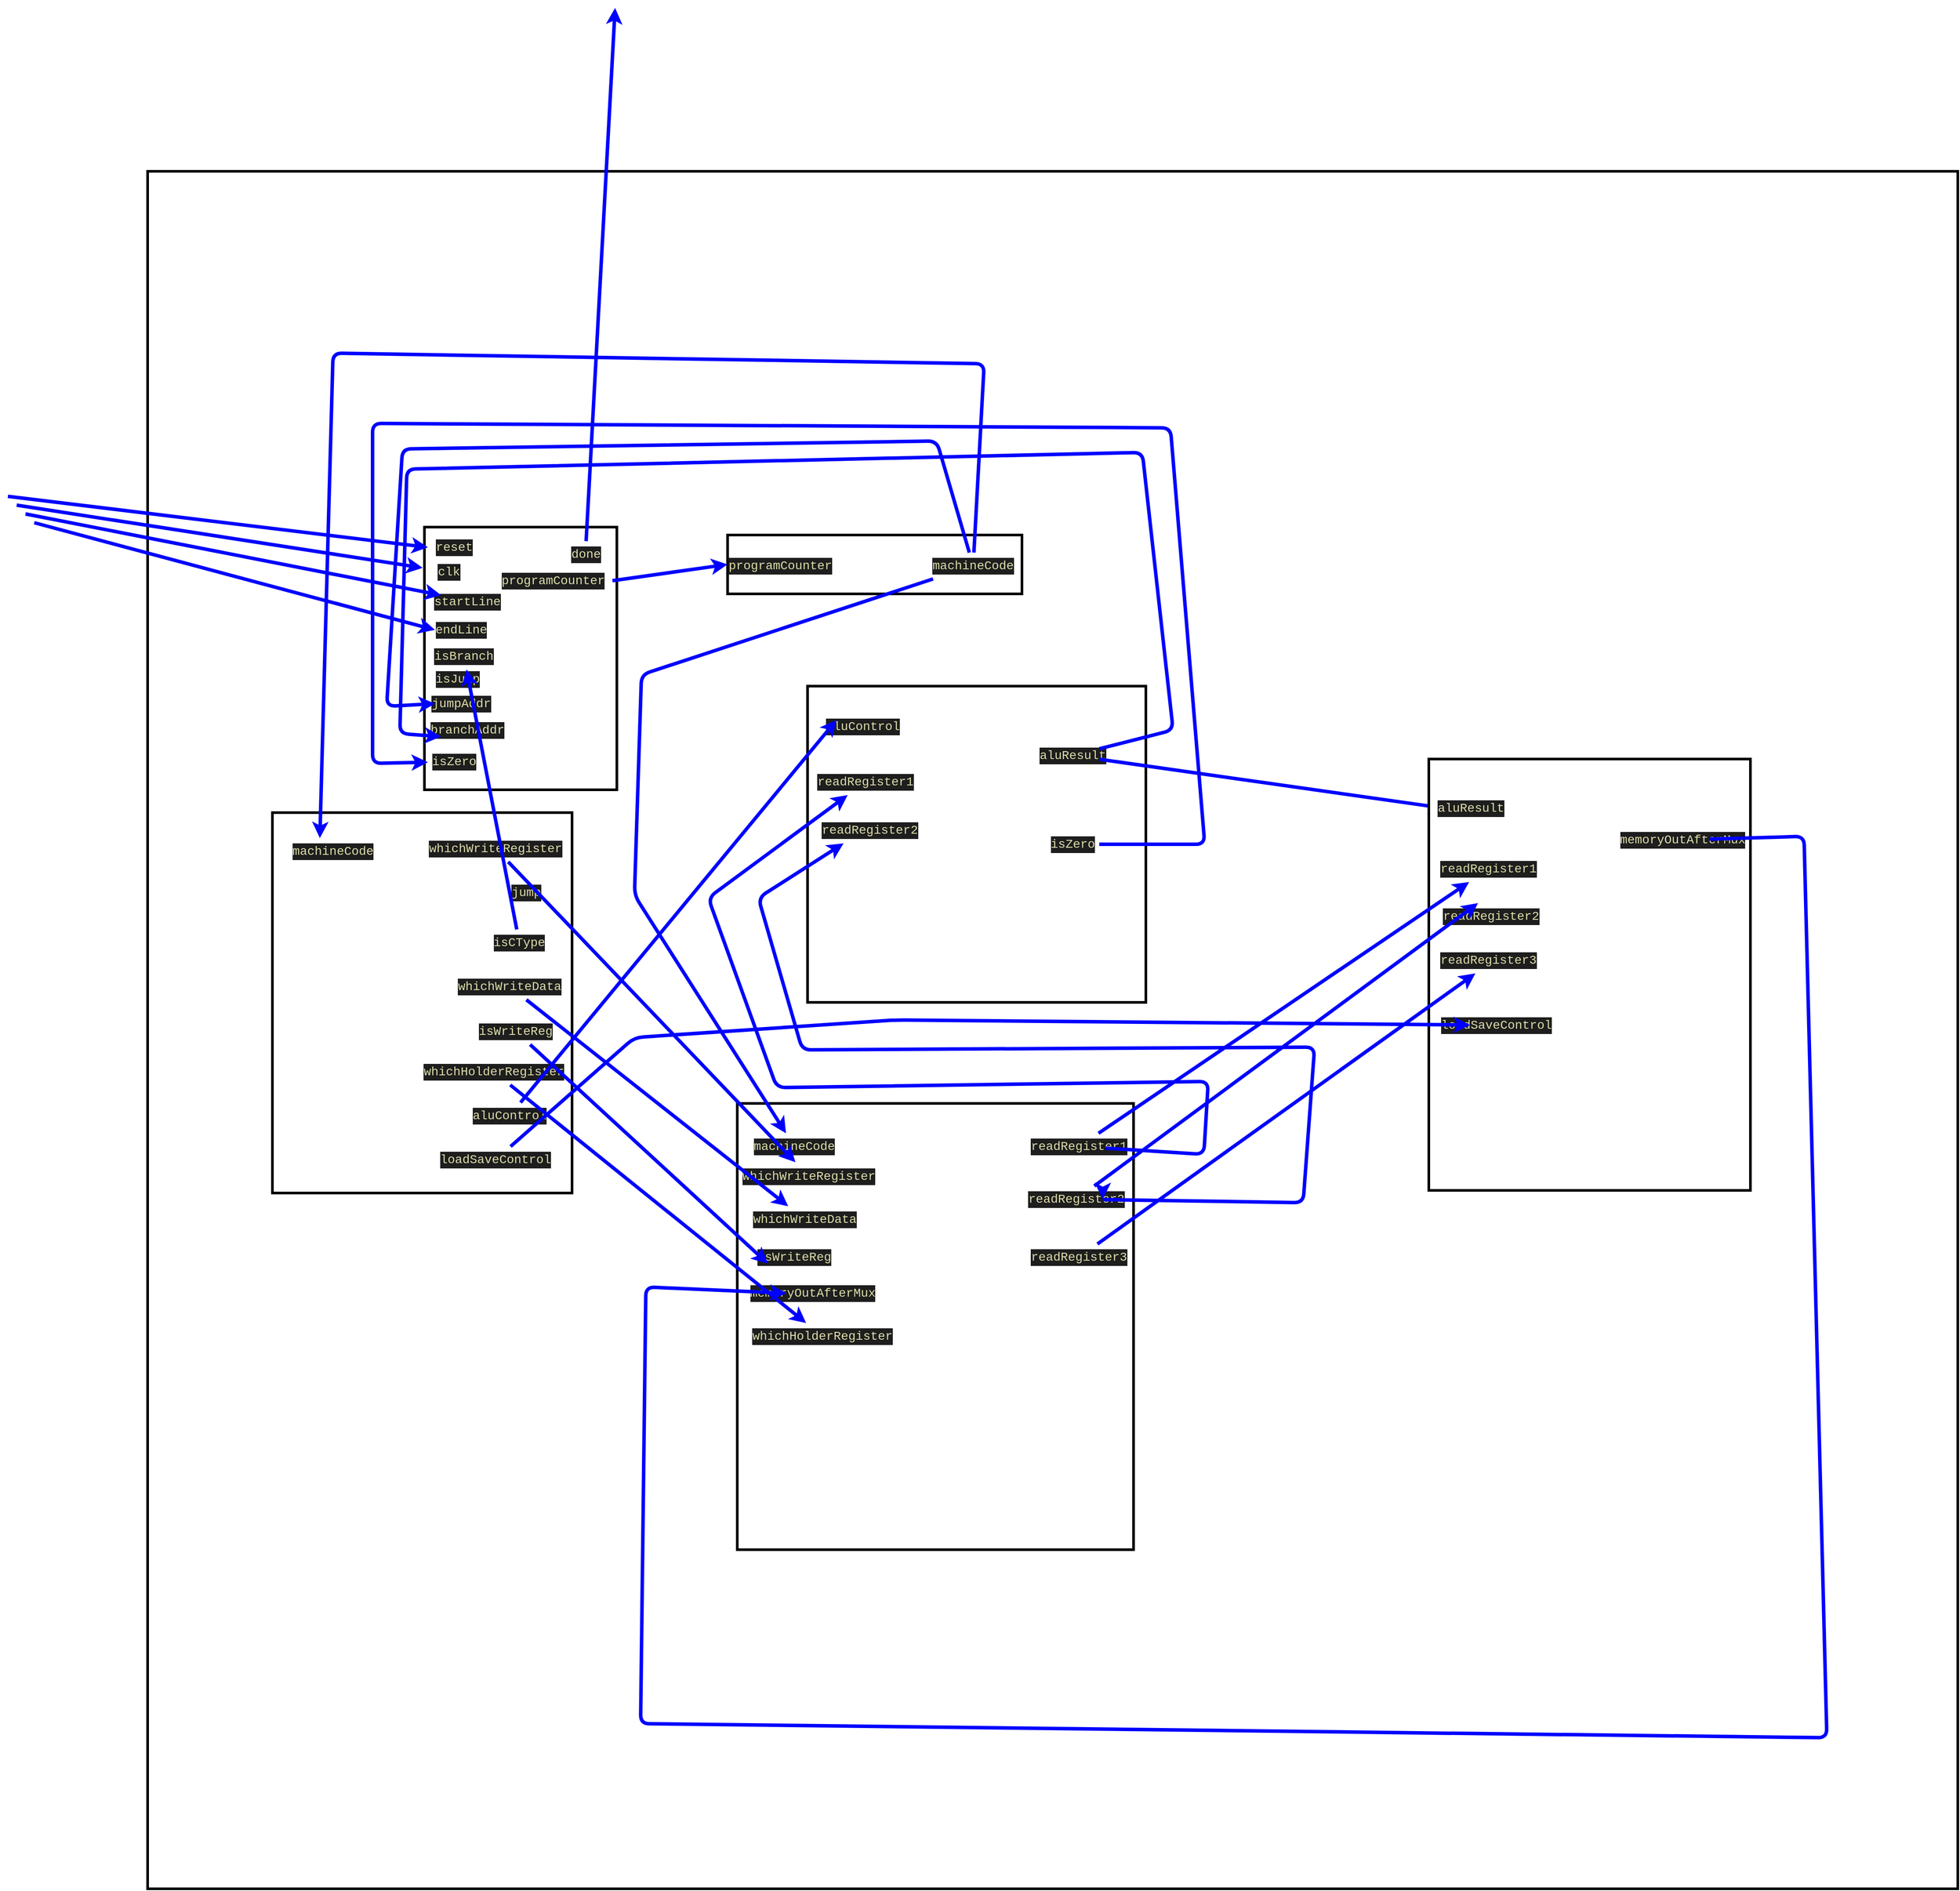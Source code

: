 <mxfile>
    <diagram id="x_nmqxvQ1pccYdnKP2Ym" name="Page-1">
        <mxGraphModel dx="2283" dy="2520" grid="0" gridSize="10" guides="1" tooltips="1" connect="1" arrows="1" fold="1" page="0" pageScale="1" pageWidth="1100" pageHeight="850" background="#ffffff" math="0" shadow="0">
            <root>
                <mxCell id="0"/>
                <mxCell id="1" parent="0"/>
                <mxCell id="148" style="html=1;strokeColor=#000000;strokeWidth=2;endArrow=classic;endFill=1;entryX=0.172;entryY=-0.01;entryDx=0;entryDy=0;entryPerimeter=0;exitX=0.5;exitY=0;exitDx=0;exitDy=0;" parent="1" target="125" edge="1">
                    <mxGeometry relative="1" as="geometry">
                        <mxPoint x="777.368" y="560" as="targetPoint"/>
                        <Array as="points">
                            <mxPoint x="1090" y="425"/>
                            <mxPoint x="1090" y="300"/>
                            <mxPoint x="960" y="300"/>
                            <mxPoint x="820" y="300"/>
                            <mxPoint x="820" y="491"/>
                        </Array>
                        <mxPoint x="1060" y="425" as="sourcePoint"/>
                    </mxGeometry>
                </mxCell>
                <mxCell id="262" value="" style="group" vertex="1" connectable="0" parent="1">
                    <mxGeometry x="-213" y="-641" width="2060" height="1955" as="geometry"/>
                </mxCell>
                <mxCell id="261" value="" style="whiteSpace=wrap;html=1;strokeColor=#000000;strokeWidth=3;fontColor=#000000;fillColor=#FFFFFF;" vertex="1" parent="262">
                    <mxGeometry width="2060" height="1955" as="geometry"/>
                </mxCell>
                <mxCell id="171" value="" style="group" vertex="1" connectable="0" parent="262">
                    <mxGeometry x="313" y="405" width="262" height="299" as="geometry"/>
                </mxCell>
                <mxCell id="152" value="" style="whiteSpace=wrap;html=1;fillColor=#FFFFFF;strokeColor=#000000;strokeWidth=3;" vertex="1" parent="171">
                    <mxGeometry x="2" width="219" height="299" as="geometry"/>
                </mxCell>
                <mxCell id="153" value="&lt;div style=&quot;color: rgb(212, 212, 212); background-color: rgb(30, 30, 30); font-family: Consolas, &amp;quot;Courier New&amp;quot;, monospace; font-size: 14px; line-height: 19px;&quot;&gt;&lt;span style=&quot;color: #dcdcaa;&quot;&gt;reset&lt;/span&gt;&lt;/div&gt;" style="text;strokeColor=none;align=center;fillColor=none;html=1;verticalAlign=middle;whiteSpace=wrap;rounded=0;strokeWidth=3;" vertex="1" parent="171">
                    <mxGeometry x="6" y="8" width="60" height="30" as="geometry"/>
                </mxCell>
                <mxCell id="154" value="&lt;div style=&quot;color: rgb(212, 212, 212); background-color: rgb(30, 30, 30); font-family: Consolas, &amp;quot;Courier New&amp;quot;, monospace; font-size: 14px; line-height: 19px;&quot;&gt;&lt;span style=&quot;color: #dcdcaa;&quot;&gt;isJump&lt;/span&gt;&lt;/div&gt;" style="text;strokeColor=none;align=center;fillColor=none;html=1;verticalAlign=middle;whiteSpace=wrap;rounded=0;strokeWidth=3;" vertex="1" parent="171">
                    <mxGeometry x="10" y="158" width="60" height="30" as="geometry"/>
                </mxCell>
                <mxCell id="155" value="&lt;div style=&quot;color: rgb(212, 212, 212); background-color: rgb(30, 30, 30); font-family: Consolas, &amp;quot;Courier New&amp;quot;, monospace; font-size: 14px; line-height: 19px;&quot;&gt;&lt;span style=&quot;color: #dcdcaa;&quot;&gt;isBranch&lt;/span&gt;&lt;/div&gt;" style="text;strokeColor=none;align=center;fillColor=none;html=1;verticalAlign=middle;whiteSpace=wrap;rounded=0;strokeWidth=3;" vertex="1" parent="171">
                    <mxGeometry x="17" y="132" width="60" height="30" as="geometry"/>
                </mxCell>
                <mxCell id="156" value="&lt;div style=&quot;color: rgb(212, 212, 212); background-color: rgb(30, 30, 30); font-family: Consolas, &amp;quot;Courier New&amp;quot;, monospace; font-size: 14px; line-height: 19px;&quot;&gt;&lt;div style=&quot;line-height: 19px;&quot;&gt;&lt;span style=&quot;color: #dcdcaa;&quot;&gt;clk&lt;/span&gt;&lt;/div&gt;&lt;/div&gt;" style="text;strokeColor=none;align=center;fillColor=none;html=1;verticalAlign=middle;whiteSpace=wrap;rounded=0;strokeWidth=3;" vertex="1" parent="171">
                    <mxGeometry y="36" width="60" height="30" as="geometry"/>
                </mxCell>
                <mxCell id="157" value="&lt;div style=&quot;color: rgb(212, 212, 212); background-color: rgb(30, 30, 30); font-family: Consolas, &amp;quot;Courier New&amp;quot;, monospace; font-size: 14px; line-height: 19px;&quot;&gt;&lt;span style=&quot;color: #dcdcaa;&quot;&gt;startLine&lt;/span&gt;&lt;/div&gt;" style="text;strokeColor=none;align=center;fillColor=none;html=1;verticalAlign=middle;whiteSpace=wrap;rounded=0;strokeWidth=3;" vertex="1" parent="171">
                    <mxGeometry x="21" y="70" width="60" height="30" as="geometry"/>
                </mxCell>
                <mxCell id="158" value="&lt;div style=&quot;color: rgb(212, 212, 212); background-color: rgb(30, 30, 30); font-family: Consolas, &amp;quot;Courier New&amp;quot;, monospace; font-size: 14px; line-height: 19px;&quot;&gt;&lt;span style=&quot;color: #dcdcaa;&quot;&gt;endLine&lt;/span&gt;&lt;/div&gt;" style="text;strokeColor=none;align=center;fillColor=none;html=1;verticalAlign=middle;whiteSpace=wrap;rounded=0;strokeWidth=3;" vertex="1" parent="171">
                    <mxGeometry x="14" y="102" width="60" height="30" as="geometry"/>
                </mxCell>
                <mxCell id="159" value="&lt;div style=&quot;color: rgb(212, 212, 212); background-color: rgb(30, 30, 30); font-family: Consolas, &amp;quot;Courier New&amp;quot;, monospace; font-size: 14px; line-height: 19px;&quot;&gt;&lt;span style=&quot;color: #dcdcaa;&quot;&gt;done&lt;/span&gt;&lt;/div&gt;" style="text;strokeColor=none;align=center;fillColor=none;html=1;verticalAlign=middle;whiteSpace=wrap;rounded=0;strokeWidth=3;" vertex="1" parent="171">
                    <mxGeometry x="156" y="16" width="60" height="30" as="geometry"/>
                </mxCell>
                <mxCell id="160" value="&lt;div style=&quot;color: rgb(212, 212, 212); background-color: rgb(30, 30, 30); font-family: Consolas, &amp;quot;Courier New&amp;quot;, monospace; font-size: 14px; line-height: 19px;&quot;&gt;&lt;span style=&quot;color: #dcdcaa;&quot;&gt;isZero&lt;/span&gt;&lt;/div&gt;" style="text;strokeColor=none;align=center;fillColor=none;html=1;verticalAlign=middle;whiteSpace=wrap;rounded=0;strokeWidth=3;" vertex="1" parent="171">
                    <mxGeometry x="6" y="252" width="60" height="30" as="geometry"/>
                </mxCell>
                <mxCell id="161" value="&lt;div style=&quot;color: rgb(212, 212, 212); background-color: rgb(30, 30, 30); font-family: Consolas, &amp;quot;Courier New&amp;quot;, monospace; font-size: 14px; line-height: 19px;&quot;&gt;&lt;span style=&quot;color: #dcdcaa;&quot;&gt;programCounter&lt;/span&gt;&lt;/div&gt;" style="text;strokeColor=none;align=center;fillColor=none;html=1;verticalAlign=middle;whiteSpace=wrap;rounded=0;strokeWidth=3;" vertex="1" parent="171">
                    <mxGeometry x="81" y="46" width="135" height="30" as="geometry"/>
                </mxCell>
                <mxCell id="162" value="&lt;div style=&quot;color: rgb(212, 212, 212); background-color: rgb(30, 30, 30); font-family: Consolas, &amp;quot;Courier New&amp;quot;, monospace; font-size: 14px; line-height: 19px;&quot;&gt;&lt;span style=&quot;color: #dcdcaa;&quot;&gt;branchAddr&lt;/span&gt;&lt;/div&gt;" style="text;strokeColor=none;align=center;fillColor=none;html=1;verticalAlign=middle;whiteSpace=wrap;rounded=0;strokeWidth=3;" vertex="1" parent="171">
                    <mxGeometry x="21" y="216" width="60" height="30" as="geometry"/>
                </mxCell>
                <mxCell id="163" value="&lt;div style=&quot;color: rgb(212, 212, 212); background-color: rgb(30, 30, 30); font-family: Consolas, &amp;quot;Courier New&amp;quot;, monospace; font-size: 14px; line-height: 19px;&quot;&gt;&lt;span style=&quot;color: #dcdcaa;&quot;&gt;jumpAddr&lt;/span&gt;&lt;/div&gt;" style="text;strokeColor=none;align=center;fillColor=none;html=1;verticalAlign=middle;whiteSpace=wrap;rounded=0;strokeWidth=3;" vertex="1" parent="171">
                    <mxGeometry x="14" y="186" width="60" height="30" as="geometry"/>
                </mxCell>
                <mxCell id="174" value="" style="group" vertex="1" connectable="0" parent="262">
                    <mxGeometry x="660" y="414" width="335" height="67" as="geometry"/>
                </mxCell>
                <mxCell id="166" value="" style="whiteSpace=wrap;html=1;strokeColor=#000000;strokeWidth=3;fontColor=#000000;fillColor=#FFFFFF;" vertex="1" parent="174">
                    <mxGeometry width="335" height="67" as="geometry"/>
                </mxCell>
                <mxCell id="173" value="" style="group" vertex="1" connectable="0" parent="174">
                    <mxGeometry x="30" y="20" width="302" height="30" as="geometry"/>
                </mxCell>
                <mxCell id="167" value="&lt;div style=&quot;color: rgb(212, 212, 212); background-color: rgb(30, 30, 30); font-family: Consolas, &amp;quot;Courier New&amp;quot;, monospace; font-size: 14px; line-height: 19px;&quot;&gt;&lt;span style=&quot;color: #dcdcaa;&quot;&gt;programCounter&lt;/span&gt;&lt;/div&gt;" style="text;strokeColor=none;align=center;fillColor=none;html=1;verticalAlign=middle;whiteSpace=wrap;rounded=0;strokeWidth=3;" vertex="1" parent="173">
                    <mxGeometry width="60" height="30" as="geometry"/>
                </mxCell>
                <mxCell id="172" value="&lt;div style=&quot;color: rgb(212, 212, 212); background-color: rgb(30, 30, 30); font-family: Consolas, &amp;quot;Courier New&amp;quot;, monospace; font-size: 14px; line-height: 19px;&quot;&gt;&lt;div style=&quot;line-height: 19px;&quot;&gt;&lt;span style=&quot;color: #dcdcaa;&quot;&gt;machineCode&lt;/span&gt;&lt;/div&gt;&lt;/div&gt;" style="text;strokeColor=none;align=center;fillColor=none;html=1;verticalAlign=middle;whiteSpace=wrap;rounded=0;strokeWidth=3;" vertex="1" parent="173">
                    <mxGeometry x="197" width="105" height="30" as="geometry"/>
                </mxCell>
                <mxCell id="170" style="edgeStyle=none;html=1;entryX=0;entryY=0.5;entryDx=0;entryDy=0;strokeColor=#0000FF;strokeWidth=4;fontColor=#000000;exitX=1;exitY=0.5;exitDx=0;exitDy=0;" edge="1" parent="262" source="161" target="166">
                    <mxGeometry relative="1" as="geometry"/>
                </mxCell>
                <mxCell id="191" value="" style="group;rotation=0;" vertex="1" connectable="0" parent="262">
                    <mxGeometry x="142" y="730" width="341" height="433" as="geometry"/>
                </mxCell>
                <mxCell id="176" value="&lt;div style=&quot;color: rgb(212, 212, 212); background-color: rgb(30, 30, 30); font-family: Consolas, &amp;quot;Courier New&amp;quot;, monospace; font-size: 14px; line-height: 19px;&quot;&gt;&lt;br&gt;&lt;/div&gt;" style="whiteSpace=wrap;html=1;strokeColor=#000000;strokeWidth=3;fontColor=#000000;fillColor=#FFFFFF;rotation=0;" vertex="1" parent="191">
                    <mxGeometry width="341" height="433" as="geometry"/>
                </mxCell>
                <mxCell id="178" value="&lt;div style=&quot;color: rgb(212, 212, 212); background-color: rgb(30, 30, 30); font-family: Consolas, &amp;quot;Courier New&amp;quot;, monospace; font-size: 14px; line-height: 19px;&quot;&gt;&lt;div style=&quot;line-height: 19px;&quot;&gt;&lt;span style=&quot;color: #dcdcaa;&quot;&gt;machineCode&lt;/span&gt;&lt;/div&gt;&lt;/div&gt;" style="text;strokeColor=none;align=center;fillColor=none;html=1;verticalAlign=middle;whiteSpace=wrap;rounded=0;strokeWidth=3;rotation=0;" vertex="1" parent="191">
                    <mxGeometry x="39" y="29" width="60" height="30" as="geometry"/>
                </mxCell>
                <mxCell id="179" value="&lt;div style=&quot;color: rgb(212, 212, 212); background-color: rgb(30, 30, 30); font-family: Consolas, &amp;quot;Courier New&amp;quot;, monospace; font-size: 14px; line-height: 19px;&quot;&gt;&lt;div style=&quot;line-height: 19px;&quot;&gt;&lt;span style=&quot;color: #dcdcaa;&quot;&gt;whichWriteRegister&lt;/span&gt;&lt;/div&gt;&lt;/div&gt;" style="text;strokeColor=none;align=center;fillColor=none;html=1;verticalAlign=middle;whiteSpace=wrap;rounded=0;strokeWidth=3;rotation=0;" vertex="1" parent="191">
                    <mxGeometry x="224" y="26" width="60" height="30" as="geometry"/>
                </mxCell>
                <mxCell id="180" value="&lt;div style=&quot;color: rgb(212, 212, 212); background-color: rgb(30, 30, 30); font-family: Consolas, &amp;quot;Courier New&amp;quot;, monospace; font-size: 14px; line-height: 19px;&quot;&gt;&lt;div style=&quot;line-height: 19px;&quot;&gt;&lt;span style=&quot;color: #dcdcaa;&quot;&gt;jump&lt;/span&gt;&lt;/div&gt;&lt;/div&gt;" style="text;strokeColor=none;align=center;fillColor=none;html=1;verticalAlign=middle;whiteSpace=wrap;rounded=0;strokeWidth=3;rotation=0;" vertex="1" parent="191">
                    <mxGeometry x="259" y="76" width="60" height="30" as="geometry"/>
                </mxCell>
                <mxCell id="181" value="&lt;div style=&quot;color: rgb(212, 212, 212); background-color: rgb(30, 30, 30); font-family: Consolas, &amp;quot;Courier New&amp;quot;, monospace; font-size: 14px; line-height: 19px;&quot;&gt;&lt;div style=&quot;line-height: 19px;&quot;&gt;&lt;span style=&quot;color: #dcdcaa;&quot;&gt;isCType&lt;/span&gt;&lt;/div&gt;&lt;/div&gt;" style="text;strokeColor=none;align=center;fillColor=none;html=1;verticalAlign=middle;whiteSpace=wrap;rounded=0;strokeWidth=3;rotation=0;" vertex="1" parent="191">
                    <mxGeometry x="251" y="133" width="60" height="30" as="geometry"/>
                </mxCell>
                <mxCell id="182" value="&lt;div style=&quot;color: rgb(212, 212, 212); background-color: rgb(30, 30, 30); font-family: Consolas, &amp;quot;Courier New&amp;quot;, monospace; font-size: 14px; line-height: 19px;&quot;&gt;&lt;div style=&quot;line-height: 19px;&quot;&gt;&lt;span style=&quot;color: #dcdcaa;&quot;&gt;whichWriteData&lt;/span&gt;&lt;/div&gt;&lt;/div&gt;" style="text;strokeColor=none;align=center;fillColor=none;html=1;verticalAlign=middle;whiteSpace=wrap;rounded=0;strokeWidth=3;rotation=0;" vertex="1" parent="191">
                    <mxGeometry x="240" y="183" width="60" height="30" as="geometry"/>
                </mxCell>
                <mxCell id="183" value="&lt;div style=&quot;color: rgb(212, 212, 212); background-color: rgb(30, 30, 30); font-family: Consolas, &amp;quot;Courier New&amp;quot;, monospace; font-size: 14px; line-height: 19px;&quot;&gt;&lt;div style=&quot;line-height: 19px;&quot;&gt;&lt;span style=&quot;color: #dcdcaa;&quot;&gt;isWriteReg&lt;/span&gt;&lt;/div&gt;&lt;/div&gt;" style="text;strokeColor=none;align=center;fillColor=none;html=1;verticalAlign=middle;whiteSpace=wrap;rounded=0;strokeWidth=3;rotation=0;" vertex="1" parent="191">
                    <mxGeometry x="247" y="234" width="60" height="30" as="geometry"/>
                </mxCell>
                <mxCell id="184" value="&lt;div style=&quot;color: rgb(212, 212, 212); background-color: rgb(30, 30, 30); font-family: Consolas, &amp;quot;Courier New&amp;quot;, monospace; font-size: 14px; line-height: 19px;&quot;&gt;&lt;div style=&quot;line-height: 19px;&quot;&gt;&lt;span style=&quot;color: #dcdcaa;&quot;&gt;whichHolderRegister&lt;/span&gt;&lt;/div&gt;&lt;/div&gt;" style="text;strokeColor=none;align=center;fillColor=none;html=1;verticalAlign=middle;whiteSpace=wrap;rounded=0;strokeWidth=3;rotation=0;" vertex="1" parent="191">
                    <mxGeometry x="222" y="280" width="60" height="30" as="geometry"/>
                </mxCell>
                <mxCell id="185" value="&lt;div style=&quot;color: rgb(212, 212, 212); background-color: rgb(30, 30, 30); font-family: Consolas, &amp;quot;Courier New&amp;quot;, monospace; font-size: 14px; line-height: 19px;&quot;&gt;&lt;div style=&quot;line-height: 19px;&quot;&gt;&lt;span style=&quot;color: #dcdcaa;&quot;&gt;aluControl&lt;/span&gt;&lt;/div&gt;&lt;/div&gt;" style="text;strokeColor=none;align=center;fillColor=none;html=1;verticalAlign=middle;whiteSpace=wrap;rounded=0;strokeWidth=3;rotation=0;" vertex="1" parent="191">
                    <mxGeometry x="240" y="330" width="60" height="30" as="geometry"/>
                </mxCell>
                <mxCell id="186" value="&lt;div style=&quot;color: rgb(212, 212, 212); background-color: rgb(30, 30, 30); font-family: Consolas, &amp;quot;Courier New&amp;quot;, monospace; font-size: 14px; line-height: 19px;&quot;&gt;&lt;div style=&quot;line-height: 19px;&quot;&gt;&lt;span style=&quot;color: #dcdcaa;&quot;&gt;loadSaveControl&lt;/span&gt;&lt;/div&gt;&lt;/div&gt;" style="text;strokeColor=none;align=center;fillColor=none;html=1;verticalAlign=middle;whiteSpace=wrap;rounded=0;strokeWidth=3;rotation=0;" vertex="1" parent="191">
                    <mxGeometry x="224" y="380" width="60" height="30" as="geometry"/>
                </mxCell>
                <mxCell id="192" style="edgeStyle=none;html=1;entryX=0.25;entryY=0;entryDx=0;entryDy=0;strokeColor=#0000FF;strokeWidth=4;fontColor=#000000;" edge="1" parent="262" source="172" target="178">
                    <mxGeometry relative="1" as="geometry">
                        <Array as="points">
                            <mxPoint x="952" y="219"/>
                            <mxPoint x="211" y="207"/>
                        </Array>
                    </mxGeometry>
                </mxCell>
                <mxCell id="219" value="" style="group" vertex="1" connectable="0" parent="262">
                    <mxGeometry x="671" y="1061" width="451" height="508" as="geometry"/>
                </mxCell>
                <mxCell id="193" value="" style="whiteSpace=wrap;html=1;strokeColor=#000000;strokeWidth=3;fontColor=#000000;fillColor=#FFFFFF;" vertex="1" parent="219">
                    <mxGeometry width="451" height="508" as="geometry"/>
                </mxCell>
                <mxCell id="205" value="&lt;div style=&quot;color: rgb(212, 212, 212); background-color: rgb(30, 30, 30); font-family: Consolas, &amp;quot;Courier New&amp;quot;, monospace; font-size: 14px; line-height: 19px;&quot;&gt;&lt;div style=&quot;line-height: 19px;&quot;&gt;&lt;span style=&quot;color: #dcdcaa;&quot;&gt;whichWriteRegister&lt;/span&gt;&lt;/div&gt;&lt;/div&gt;" style="text;strokeColor=none;align=center;fillColor=none;html=1;verticalAlign=middle;whiteSpace=wrap;rounded=0;strokeWidth=3;rotation=0;" vertex="1" parent="219">
                    <mxGeometry x="47" y="67" width="69" height="32" as="geometry"/>
                </mxCell>
                <mxCell id="206" value="&lt;div style=&quot;color: rgb(212, 212, 212); background-color: rgb(30, 30, 30); font-family: Consolas, &amp;quot;Courier New&amp;quot;, monospace; font-size: 14px; line-height: 19px;&quot;&gt;&lt;div style=&quot;line-height: 19px;&quot;&gt;&lt;div style=&quot;line-height: 19px;&quot;&gt;&lt;span style=&quot;color: #dcdcaa;&quot;&gt;isWriteReg&lt;/span&gt;&lt;/div&gt;&lt;/div&gt;&lt;/div&gt;" style="text;strokeColor=none;align=center;fillColor=none;html=1;verticalAlign=middle;whiteSpace=wrap;rounded=0;strokeWidth=3;rotation=0;" vertex="1" parent="219">
                    <mxGeometry x="35" y="160" width="60" height="30" as="geometry"/>
                </mxCell>
                <mxCell id="207" value="&lt;div style=&quot;color: rgb(212, 212, 212); background-color: rgb(30, 30, 30); font-family: Consolas, &amp;quot;Courier New&amp;quot;, monospace; font-size: 14px; line-height: 19px;&quot;&gt;&lt;span style=&quot;color: #dcdcaa;&quot;&gt;whichWriteData&lt;/span&gt;&lt;/div&gt;" style="text;strokeColor=none;align=center;fillColor=none;html=1;verticalAlign=middle;whiteSpace=wrap;rounded=0;strokeWidth=3;rotation=0;" vertex="1" parent="219">
                    <mxGeometry x="47" y="117" width="60" height="30" as="geometry"/>
                </mxCell>
                <mxCell id="208" value="&lt;div style=&quot;color: rgb(212, 212, 212); background-color: rgb(30, 30, 30); font-family: Consolas, &amp;quot;Courier New&amp;quot;, monospace; font-size: 14px; line-height: 19px;&quot;&gt;&lt;div style=&quot;line-height: 19px;&quot;&gt;&lt;div style=&quot;line-height: 19px;&quot;&gt;&lt;span style=&quot;color: #dcdcaa;&quot;&gt;machineCode&lt;/span&gt;&lt;/div&gt;&lt;/div&gt;&lt;/div&gt;" style="text;strokeColor=none;align=center;fillColor=none;html=1;verticalAlign=middle;whiteSpace=wrap;rounded=0;strokeWidth=3;rotation=0;" vertex="1" parent="219">
                    <mxGeometry x="35" y="34" width="60" height="30" as="geometry"/>
                </mxCell>
                <mxCell id="209" value="&lt;div style=&quot;color: rgb(212, 212, 212); background-color: rgb(30, 30, 30); font-family: Consolas, &amp;quot;Courier New&amp;quot;, monospace; font-size: 14px; line-height: 19px;&quot;&gt;&lt;div style=&quot;line-height: 19px;&quot;&gt;&lt;div style=&quot;line-height: 19px;&quot;&gt;&lt;span style=&quot;color: #dcdcaa;&quot;&gt;readRegister1&lt;/span&gt;&lt;/div&gt;&lt;/div&gt;&lt;/div&gt;" style="text;strokeColor=none;align=center;fillColor=none;html=1;verticalAlign=middle;whiteSpace=wrap;rounded=0;strokeWidth=3;rotation=0;" vertex="1" parent="219">
                    <mxGeometry x="359" y="34" width="60" height="30" as="geometry"/>
                </mxCell>
                <mxCell id="210" value="&lt;div style=&quot;color: rgb(212, 212, 212); background-color: rgb(30, 30, 30); font-family: Consolas, &amp;quot;Courier New&amp;quot;, monospace; font-size: 14px; line-height: 19px;&quot;&gt;&lt;div style=&quot;line-height: 19px;&quot;&gt;&lt;div style=&quot;line-height: 19px;&quot;&gt;&lt;span style=&quot;color: #dcdcaa;&quot;&gt;memoryOutAfterMux&lt;/span&gt;&lt;/div&gt;&lt;/div&gt;&lt;/div&gt;" style="text;strokeColor=none;align=center;fillColor=none;html=1;verticalAlign=middle;whiteSpace=wrap;rounded=0;strokeWidth=3;rotation=0;" vertex="1" parent="219">
                    <mxGeometry x="56" y="201" width="60" height="30" as="geometry"/>
                </mxCell>
                <mxCell id="211" value="&lt;div style=&quot;color: rgb(212, 212, 212); background-color: rgb(30, 30, 30); font-family: Consolas, &amp;quot;Courier New&amp;quot;, monospace; font-size: 14px; line-height: 19px;&quot;&gt;&lt;div style=&quot;line-height: 19px;&quot;&gt;&lt;div style=&quot;line-height: 19px;&quot;&gt;&lt;span style=&quot;color: #dcdcaa;&quot;&gt;whichHolderRegister&lt;/span&gt;&lt;/div&gt;&lt;/div&gt;&lt;/div&gt;" style="text;strokeColor=none;align=center;fillColor=none;html=1;verticalAlign=middle;whiteSpace=wrap;rounded=0;strokeWidth=3;rotation=0;" vertex="1" parent="219">
                    <mxGeometry x="67" y="250" width="60" height="30" as="geometry"/>
                </mxCell>
                <mxCell id="212" value="&lt;div style=&quot;color: rgb(212, 212, 212); background-color: rgb(30, 30, 30); font-family: Consolas, &amp;quot;Courier New&amp;quot;, monospace; font-size: 14px; line-height: 19px;&quot;&gt;&lt;div style=&quot;line-height: 19px;&quot;&gt;&lt;div style=&quot;line-height: 19px;&quot;&gt;&lt;span style=&quot;color: #dcdcaa;&quot;&gt;readRegister2&lt;/span&gt;&lt;/div&gt;&lt;/div&gt;&lt;/div&gt;" style="text;strokeColor=none;align=center;fillColor=none;html=1;verticalAlign=middle;whiteSpace=wrap;rounded=0;strokeWidth=3;rotation=0;" vertex="1" parent="219">
                    <mxGeometry x="356" y="94" width="60" height="30" as="geometry"/>
                </mxCell>
                <mxCell id="215" value="&lt;div style=&quot;color: rgb(212, 212, 212); background-color: rgb(30, 30, 30); font-family: Consolas, &amp;quot;Courier New&amp;quot;, monospace; font-size: 14px; line-height: 19px;&quot;&gt;&lt;div style=&quot;line-height: 19px;&quot;&gt;&lt;div style=&quot;line-height: 19px;&quot;&gt;&lt;span style=&quot;color: #dcdcaa;&quot;&gt;readRegister3&lt;/span&gt;&lt;/div&gt;&lt;/div&gt;&lt;/div&gt;" style="text;strokeColor=none;align=center;fillColor=none;html=1;verticalAlign=middle;whiteSpace=wrap;rounded=0;strokeWidth=3;rotation=0;" vertex="1" parent="219">
                    <mxGeometry x="359" y="160" width="60" height="30" as="geometry"/>
                </mxCell>
                <mxCell id="231" style="edgeStyle=none;html=1;exitX=1;exitY=0.25;exitDx=0;exitDy=0;entryX=1;entryY=0.5;entryDx=0;entryDy=0;strokeColor=#0000FF;strokeWidth=4;fontColor=#000000;" edge="1" parent="219" source="212" target="212">
                    <mxGeometry relative="1" as="geometry"/>
                </mxCell>
                <mxCell id="217" style="edgeStyle=none;html=1;strokeColor=#0000FF;strokeWidth=4;fontColor=#000000;" edge="1" parent="262" source="179" target="205">
                    <mxGeometry relative="1" as="geometry">
                        <mxPoint x="792.471" y="754.353" as="targetPoint"/>
                    </mxGeometry>
                </mxCell>
                <mxCell id="218" style="edgeStyle=none;html=1;strokeColor=#0000FF;strokeWidth=4;fontColor=#000000;" edge="1" parent="262" source="182" target="207">
                    <mxGeometry relative="1" as="geometry"/>
                </mxCell>
                <mxCell id="220" style="edgeStyle=none;html=1;entryX=0;entryY=0.75;entryDx=0;entryDy=0;strokeColor=#0000FF;strokeWidth=4;fontColor=#000000;" edge="1" parent="262" source="183" target="206">
                    <mxGeometry relative="1" as="geometry"/>
                </mxCell>
                <mxCell id="221" style="edgeStyle=none;html=1;strokeColor=#0000FF;strokeWidth=4;fontColor=#000000;" edge="1" parent="262" source="184" target="211">
                    <mxGeometry relative="1" as="geometry"/>
                </mxCell>
                <mxCell id="222" style="edgeStyle=none;html=1;strokeColor=#0000FF;strokeWidth=4;fontColor=#000000;" edge="1" parent="262" source="172" target="208">
                    <mxGeometry relative="1" as="geometry">
                        <Array as="points">
                            <mxPoint x="562" y="573"/>
                            <mxPoint x="554" y="824"/>
                        </Array>
                    </mxGeometry>
                </mxCell>
                <mxCell id="234" value="" style="group" vertex="1" connectable="0" parent="262">
                    <mxGeometry x="751" y="586" width="385" height="360" as="geometry"/>
                </mxCell>
                <mxCell id="223" value="" style="whiteSpace=wrap;html=1;strokeColor=#000000;strokeWidth=3;fontColor=#000000;fillColor=#FFFFFF;" vertex="1" parent="234">
                    <mxGeometry width="385" height="360" as="geometry"/>
                </mxCell>
                <mxCell id="233" value="" style="group" vertex="1" connectable="0" parent="234">
                    <mxGeometry x="33" y="31" width="299" height="164" as="geometry"/>
                </mxCell>
                <mxCell id="224" value="&lt;div style=&quot;color: rgb(212, 212, 212); background-color: rgb(30, 30, 30); font-family: Consolas, &amp;quot;Courier New&amp;quot;, monospace; font-size: 14px; line-height: 19px;&quot;&gt;&lt;div style=&quot;line-height: 19px;&quot;&gt;&lt;span style=&quot;color: #dcdcaa;&quot;&gt;aluControl&lt;/span&gt;&lt;/div&gt;&lt;/div&gt;" style="text;strokeColor=none;align=center;fillColor=none;html=1;verticalAlign=middle;whiteSpace=wrap;rounded=0;strokeWidth=3;rotation=0;" vertex="1" parent="233">
                    <mxGeometry width="60" height="30" as="geometry"/>
                </mxCell>
                <mxCell id="225" value="&lt;div style=&quot;color: rgb(212, 212, 212); background-color: rgb(30, 30, 30); font-family: Consolas, &amp;quot;Courier New&amp;quot;, monospace; font-size: 14px; line-height: 19px;&quot;&gt;&lt;div style=&quot;line-height: 19px;&quot;&gt;&lt;div style=&quot;line-height: 19px;&quot;&gt;&lt;span style=&quot;color: #dcdcaa;&quot;&gt;readRegister1&lt;/span&gt;&lt;/div&gt;&lt;/div&gt;&lt;/div&gt;" style="text;strokeColor=none;align=center;fillColor=none;html=1;verticalAlign=middle;whiteSpace=wrap;rounded=0;strokeWidth=3;rotation=0;" vertex="1" parent="233">
                    <mxGeometry x="3" y="63" width="60" height="30" as="geometry"/>
                </mxCell>
                <mxCell id="226" value="&lt;div style=&quot;color: rgb(212, 212, 212); background-color: rgb(30, 30, 30); font-family: Consolas, &amp;quot;Courier New&amp;quot;, monospace; font-size: 14px; line-height: 19px;&quot;&gt;&lt;div style=&quot;line-height: 19px;&quot;&gt;&lt;div style=&quot;line-height: 19px;&quot;&gt;&lt;span style=&quot;color: #dcdcaa;&quot;&gt;readRegister2&lt;/span&gt;&lt;/div&gt;&lt;/div&gt;&lt;/div&gt;" style="text;strokeColor=none;align=center;fillColor=none;html=1;verticalAlign=middle;whiteSpace=wrap;rounded=0;strokeWidth=3;rotation=0;" vertex="1" parent="233">
                    <mxGeometry x="8" y="118" width="60" height="30" as="geometry"/>
                </mxCell>
                <mxCell id="227" value="&lt;div style=&quot;color: rgb(212, 212, 212); background-color: rgb(30, 30, 30); font-family: Consolas, &amp;quot;Courier New&amp;quot;, monospace; font-size: 14px; line-height: 19px;&quot;&gt;&lt;div style=&quot;line-height: 19px;&quot;&gt;&lt;div style=&quot;line-height: 19px;&quot;&gt;&lt;span style=&quot;color: #dcdcaa;&quot;&gt;aluResult&lt;/span&gt;&lt;/div&gt;&lt;/div&gt;&lt;/div&gt;" style="text;strokeColor=none;align=center;fillColor=none;html=1;verticalAlign=middle;whiteSpace=wrap;rounded=0;strokeWidth=3;rotation=0;" vertex="1" parent="233">
                    <mxGeometry x="239" y="33" width="60" height="30" as="geometry"/>
                </mxCell>
                <mxCell id="228" value="&lt;div style=&quot;color: rgb(212, 212, 212); background-color: rgb(30, 30, 30); font-family: Consolas, &amp;quot;Courier New&amp;quot;, monospace; font-size: 14px; line-height: 19px;&quot;&gt;&lt;div style=&quot;line-height: 19px;&quot;&gt;&lt;div style=&quot;line-height: 19px;&quot;&gt;&lt;span style=&quot;color: #dcdcaa;&quot;&gt;isZero&lt;/span&gt;&lt;/div&gt;&lt;/div&gt;&lt;/div&gt;" style="text;strokeColor=none;align=center;fillColor=none;html=1;verticalAlign=middle;whiteSpace=wrap;rounded=0;strokeWidth=3;rotation=0;" vertex="1" parent="233">
                    <mxGeometry x="239" y="134" width="60" height="30" as="geometry"/>
                </mxCell>
                <mxCell id="230" style="edgeStyle=none;html=1;strokeColor=#0000FF;strokeWidth=4;fontColor=#000000;" edge="1" parent="262" source="209" target="225">
                    <mxGeometry relative="1" as="geometry">
                        <Array as="points">
                            <mxPoint x="1202" y="1119"/>
                            <mxPoint x="1207" y="1036"/>
                            <mxPoint x="716" y="1043"/>
                            <mxPoint x="638" y="827"/>
                        </Array>
                    </mxGeometry>
                </mxCell>
                <mxCell id="232" style="edgeStyle=none;html=1;entryX=0;entryY=1;entryDx=0;entryDy=0;strokeColor=#0000FF;strokeWidth=4;fontColor=#000000;" edge="1" parent="262" source="212" target="226">
                    <mxGeometry relative="1" as="geometry">
                        <Array as="points">
                            <mxPoint x="1315" y="1174"/>
                            <mxPoint x="1328" y="997"/>
                            <mxPoint x="745" y="1000"/>
                            <mxPoint x="695" y="827"/>
                        </Array>
                    </mxGeometry>
                </mxCell>
                <mxCell id="229" style="edgeStyle=none;html=1;entryX=0;entryY=0.25;entryDx=0;entryDy=0;strokeColor=#0000FF;strokeWidth=4;fontColor=#000000;" edge="1" parent="262" source="185" target="224">
                    <mxGeometry relative="1" as="geometry"/>
                </mxCell>
                <mxCell id="235" style="edgeStyle=none;html=1;strokeColor=#0000FF;strokeWidth=4;fontColor=#000000;" edge="1" parent="262" source="228" target="160">
                    <mxGeometry relative="1" as="geometry">
                        <Array as="points">
                            <mxPoint x="1203" y="766"/>
                            <mxPoint x="1164" y="292"/>
                            <mxPoint x="256" y="287"/>
                            <mxPoint x="256" y="674"/>
                        </Array>
                    </mxGeometry>
                </mxCell>
                <mxCell id="246" style="edgeStyle=none;html=1;entryX=0;entryY=0.5;entryDx=0;entryDy=0;strokeColor=#0000FF;strokeWidth=4;fontColor=#000000;" edge="1" parent="262" source="227" target="237">
                    <mxGeometry relative="1" as="geometry"/>
                </mxCell>
                <mxCell id="247" value="" style="group" vertex="1" connectable="0" parent="262">
                    <mxGeometry x="1458" y="669" width="366" height="491" as="geometry"/>
                </mxCell>
                <mxCell id="236" value="" style="whiteSpace=wrap;html=1;strokeColor=#000000;strokeWidth=3;fontColor=#000000;fillColor=#FFFFFF;" vertex="1" parent="247">
                    <mxGeometry width="366" height="491" as="geometry"/>
                </mxCell>
                <mxCell id="237" value="&lt;div style=&quot;color: rgb(212, 212, 212); background-color: rgb(30, 30, 30); font-family: Consolas, &amp;quot;Courier New&amp;quot;, monospace; font-size: 14px; line-height: 19px;&quot;&gt;&lt;div style=&quot;line-height: 19px;&quot;&gt;&lt;div style=&quot;line-height: 19px;&quot;&gt;&lt;div style=&quot;line-height: 19px;&quot;&gt;&lt;span style=&quot;color: #dcdcaa;&quot;&gt;aluResult&lt;/span&gt;&lt;/div&gt;&lt;/div&gt;&lt;/div&gt;&lt;/div&gt;" style="text;strokeColor=none;align=center;fillColor=none;html=1;verticalAlign=middle;whiteSpace=wrap;rounded=0;strokeWidth=3;rotation=0;" vertex="1" parent="247">
                    <mxGeometry x="18" y="41" width="60" height="30" as="geometry"/>
                </mxCell>
                <mxCell id="238" value="&lt;div style=&quot;color: rgb(212, 212, 212); background-color: rgb(30, 30, 30); font-family: Consolas, &amp;quot;Courier New&amp;quot;, monospace; font-size: 14px; line-height: 19px;&quot;&gt;&lt;div style=&quot;line-height: 19px;&quot;&gt;&lt;div style=&quot;line-height: 19px;&quot;&gt;&lt;div style=&quot;line-height: 19px;&quot;&gt;&lt;span style=&quot;color: #dcdcaa;&quot;&gt;readRegister1&lt;/span&gt;&lt;/div&gt;&lt;/div&gt;&lt;/div&gt;&lt;/div&gt;" style="text;strokeColor=none;align=center;fillColor=none;html=1;verticalAlign=middle;whiteSpace=wrap;rounded=0;strokeWidth=3;rotation=0;" vertex="1" parent="247">
                    <mxGeometry x="38" y="110" width="60" height="30" as="geometry"/>
                </mxCell>
                <mxCell id="239" value="&lt;div style=&quot;color: rgb(212, 212, 212); background-color: rgb(30, 30, 30); font-family: Consolas, &amp;quot;Courier New&amp;quot;, monospace; font-size: 14px; line-height: 19px;&quot;&gt;&lt;div style=&quot;line-height: 19px;&quot;&gt;&lt;div style=&quot;line-height: 19px;&quot;&gt;&lt;div style=&quot;line-height: 19px;&quot;&gt;&lt;span style=&quot;color: #dcdcaa;&quot;&gt;readRegister2&lt;/span&gt;&lt;/div&gt;&lt;/div&gt;&lt;/div&gt;&lt;/div&gt;" style="text;strokeColor=none;align=center;fillColor=none;html=1;verticalAlign=middle;whiteSpace=wrap;rounded=0;strokeWidth=3;rotation=0;" vertex="1" parent="247">
                    <mxGeometry x="41" y="164" width="60" height="30" as="geometry"/>
                </mxCell>
                <mxCell id="240" value="&lt;div style=&quot;color: rgb(212, 212, 212); background-color: rgb(30, 30, 30); font-family: Consolas, &amp;quot;Courier New&amp;quot;, monospace; font-size: 14px; line-height: 19px;&quot;&gt;&lt;div style=&quot;line-height: 19px;&quot;&gt;&lt;div style=&quot;line-height: 19px;&quot;&gt;&lt;div style=&quot;line-height: 19px;&quot;&gt;&lt;span style=&quot;color: #dcdcaa;&quot;&gt;readRegister3&lt;/span&gt;&lt;/div&gt;&lt;/div&gt;&lt;/div&gt;&lt;/div&gt;" style="text;strokeColor=none;align=center;fillColor=none;html=1;verticalAlign=middle;whiteSpace=wrap;rounded=0;strokeWidth=3;rotation=0;" vertex="1" parent="247">
                    <mxGeometry x="38" y="214" width="60" height="30" as="geometry"/>
                </mxCell>
                <mxCell id="241" value="&lt;div style=&quot;color: rgb(212, 212, 212); background-color: rgb(30, 30, 30); font-family: Consolas, &amp;quot;Courier New&amp;quot;, monospace; font-size: 14px; line-height: 19px;&quot;&gt;&lt;div style=&quot;line-height: 19px;&quot;&gt;&lt;div style=&quot;line-height: 19px;&quot;&gt;&lt;div style=&quot;line-height: 19px;&quot;&gt;&lt;span style=&quot;color: #dcdcaa;&quot;&gt;memoryOutAfterMux&lt;/span&gt;&lt;/div&gt;&lt;/div&gt;&lt;/div&gt;&lt;/div&gt;" style="text;strokeColor=none;align=center;fillColor=none;html=1;verticalAlign=middle;whiteSpace=wrap;rounded=0;strokeWidth=3;rotation=0;" vertex="1" parent="247">
                    <mxGeometry x="259" y="77" width="60" height="30" as="geometry"/>
                </mxCell>
                <mxCell id="242" value="&lt;div style=&quot;color: rgb(212, 212, 212); background-color: rgb(30, 30, 30); font-family: Consolas, &amp;quot;Courier New&amp;quot;, monospace; font-size: 14px; line-height: 19px;&quot;&gt;&lt;div style=&quot;line-height: 19px;&quot;&gt;&lt;div style=&quot;line-height: 19px;&quot;&gt;&lt;div style=&quot;line-height: 19px;&quot;&gt;&lt;span style=&quot;color: #dcdcaa;&quot;&gt;loadSaveControl&lt;/span&gt;&lt;/div&gt;&lt;/div&gt;&lt;/div&gt;&lt;/div&gt;" style="text;strokeColor=none;align=center;fillColor=none;html=1;verticalAlign=middle;whiteSpace=wrap;rounded=0;strokeWidth=3;rotation=0;" vertex="1" parent="247">
                    <mxGeometry x="47" y="288" width="60" height="30" as="geometry"/>
                </mxCell>
                <mxCell id="248" style="edgeStyle=none;html=1;strokeColor=#0000FF;strokeWidth=4;fontColor=#000000;" edge="1" parent="262" source="209" target="238">
                    <mxGeometry relative="1" as="geometry"/>
                </mxCell>
                <mxCell id="249" style="edgeStyle=none;html=1;entryX=0.25;entryY=0;entryDx=0;entryDy=0;strokeColor=#0000FF;strokeWidth=4;fontColor=#000000;" edge="1" parent="262" source="212" target="239">
                    <mxGeometry relative="1" as="geometry"/>
                </mxCell>
                <mxCell id="250" style="edgeStyle=none;html=1;entryX=0.25;entryY=1;entryDx=0;entryDy=0;strokeColor=#0000FF;strokeWidth=4;fontColor=#000000;" edge="1" parent="262" source="215" target="240">
                    <mxGeometry relative="1" as="geometry"/>
                </mxCell>
                <mxCell id="251" style="edgeStyle=none;html=1;strokeColor=#0000FF;strokeWidth=4;fontColor=#000000;" edge="1" parent="262" source="186" target="242">
                    <mxGeometry relative="1" as="geometry">
                        <Array as="points">
                            <mxPoint x="554" y="986"/>
                            <mxPoint x="852" y="966"/>
                        </Array>
                    </mxGeometry>
                </mxCell>
                <mxCell id="252" style="edgeStyle=none;html=1;entryX=0;entryY=0.5;entryDx=0;entryDy=0;strokeColor=#0000FF;strokeWidth=4;fontColor=#000000;" edge="1" parent="262" source="241" target="210">
                    <mxGeometry relative="1" as="geometry">
                        <Array as="points">
                            <mxPoint x="1885" y="757"/>
                            <mxPoint x="1911" y="1783"/>
                            <mxPoint x="561" y="1767"/>
                            <mxPoint x="567" y="1270"/>
                        </Array>
                    </mxGeometry>
                </mxCell>
                <mxCell id="253" style="edgeStyle=none;html=1;entryX=0;entryY=0.5;entryDx=0;entryDy=0;strokeColor=#0000FF;strokeWidth=4;fontColor=#000000;" edge="1" parent="262" source="172" target="163">
                    <mxGeometry relative="1" as="geometry">
                        <Array as="points">
                            <mxPoint x="898" y="307"/>
                            <mxPoint x="290" y="316"/>
                            <mxPoint x="272" y="609"/>
                        </Array>
                    </mxGeometry>
                </mxCell>
                <mxCell id="254" style="edgeStyle=none;html=1;entryX=0;entryY=0.75;entryDx=0;entryDy=0;strokeColor=#0000FF;strokeWidth=4;fontColor=#000000;" edge="1" parent="262" source="227" target="162">
                    <mxGeometry relative="1" as="geometry">
                        <Array as="points">
                            <mxPoint x="1167" y="636"/>
                            <mxPoint x="1132" y="320"/>
                            <mxPoint x="295" y="339"/>
                            <mxPoint x="287" y="640"/>
                        </Array>
                    </mxGeometry>
                </mxCell>
                <mxCell id="255" style="edgeStyle=none;html=1;strokeColor=#0000FF;strokeWidth=4;fontColor=#000000;" edge="1" parent="262" source="181" target="155">
                    <mxGeometry relative="1" as="geometry"/>
                </mxCell>
                <mxCell id="267" value="" style="edgeStyle=none;orthogonalLoop=1;jettySize=auto;html=1;strokeColor=#0000FF;strokeWidth=4;fontColor=#000000;exitX=0.5;exitY=0;exitDx=0;exitDy=0;" edge="1" parent="262" source="159">
                    <mxGeometry width="80" relative="1" as="geometry">
                        <mxPoint x="539" y="196" as="sourcePoint"/>
                        <mxPoint x="532" y="-186" as="targetPoint"/>
                        <Array as="points"/>
                    </mxGeometry>
                </mxCell>
                <mxCell id="263" value="" style="edgeStyle=none;orthogonalLoop=1;jettySize=auto;html=1;strokeColor=#0000FF;strokeWidth=4;fontColor=#000000;entryX=0;entryY=0.5;entryDx=0;entryDy=0;" edge="1" parent="1" target="153">
                    <mxGeometry width="80" relative="1" as="geometry">
                        <mxPoint x="-372" y="-271" as="sourcePoint"/>
                        <mxPoint x="-292" y="-271" as="targetPoint"/>
                        <Array as="points"/>
                    </mxGeometry>
                </mxCell>
                <mxCell id="264" value="" style="edgeStyle=none;orthogonalLoop=1;jettySize=auto;html=1;strokeColor=#0000FF;strokeWidth=4;fontColor=#000000;" edge="1" parent="1" target="156">
                    <mxGeometry width="80" relative="1" as="geometry">
                        <mxPoint x="-362" y="-261" as="sourcePoint"/>
                        <mxPoint x="144" y="-326" as="targetPoint"/>
                        <Array as="points"/>
                    </mxGeometry>
                </mxCell>
                <mxCell id="265" value="" style="edgeStyle=none;orthogonalLoop=1;jettySize=auto;html=1;strokeColor=#0000FF;strokeWidth=4;fontColor=#000000;entryX=0;entryY=0.25;entryDx=0;entryDy=0;" edge="1" parent="1" target="157">
                    <mxGeometry width="80" relative="1" as="geometry">
                        <mxPoint x="-352" y="-251" as="sourcePoint"/>
                        <mxPoint x="154" y="-316" as="targetPoint"/>
                        <Array as="points"/>
                    </mxGeometry>
                </mxCell>
                <mxCell id="266" value="" style="edgeStyle=none;orthogonalLoop=1;jettySize=auto;html=1;strokeColor=#0000FF;strokeWidth=4;fontColor=#000000;entryX=0;entryY=0.5;entryDx=0;entryDy=0;" edge="1" parent="1" target="158">
                    <mxGeometry width="80" relative="1" as="geometry">
                        <mxPoint x="-342" y="-241" as="sourcePoint"/>
                        <mxPoint x="164" y="-306" as="targetPoint"/>
                        <Array as="points"/>
                    </mxGeometry>
                </mxCell>
            </root>
        </mxGraphModel>
    </diagram>
</mxfile>